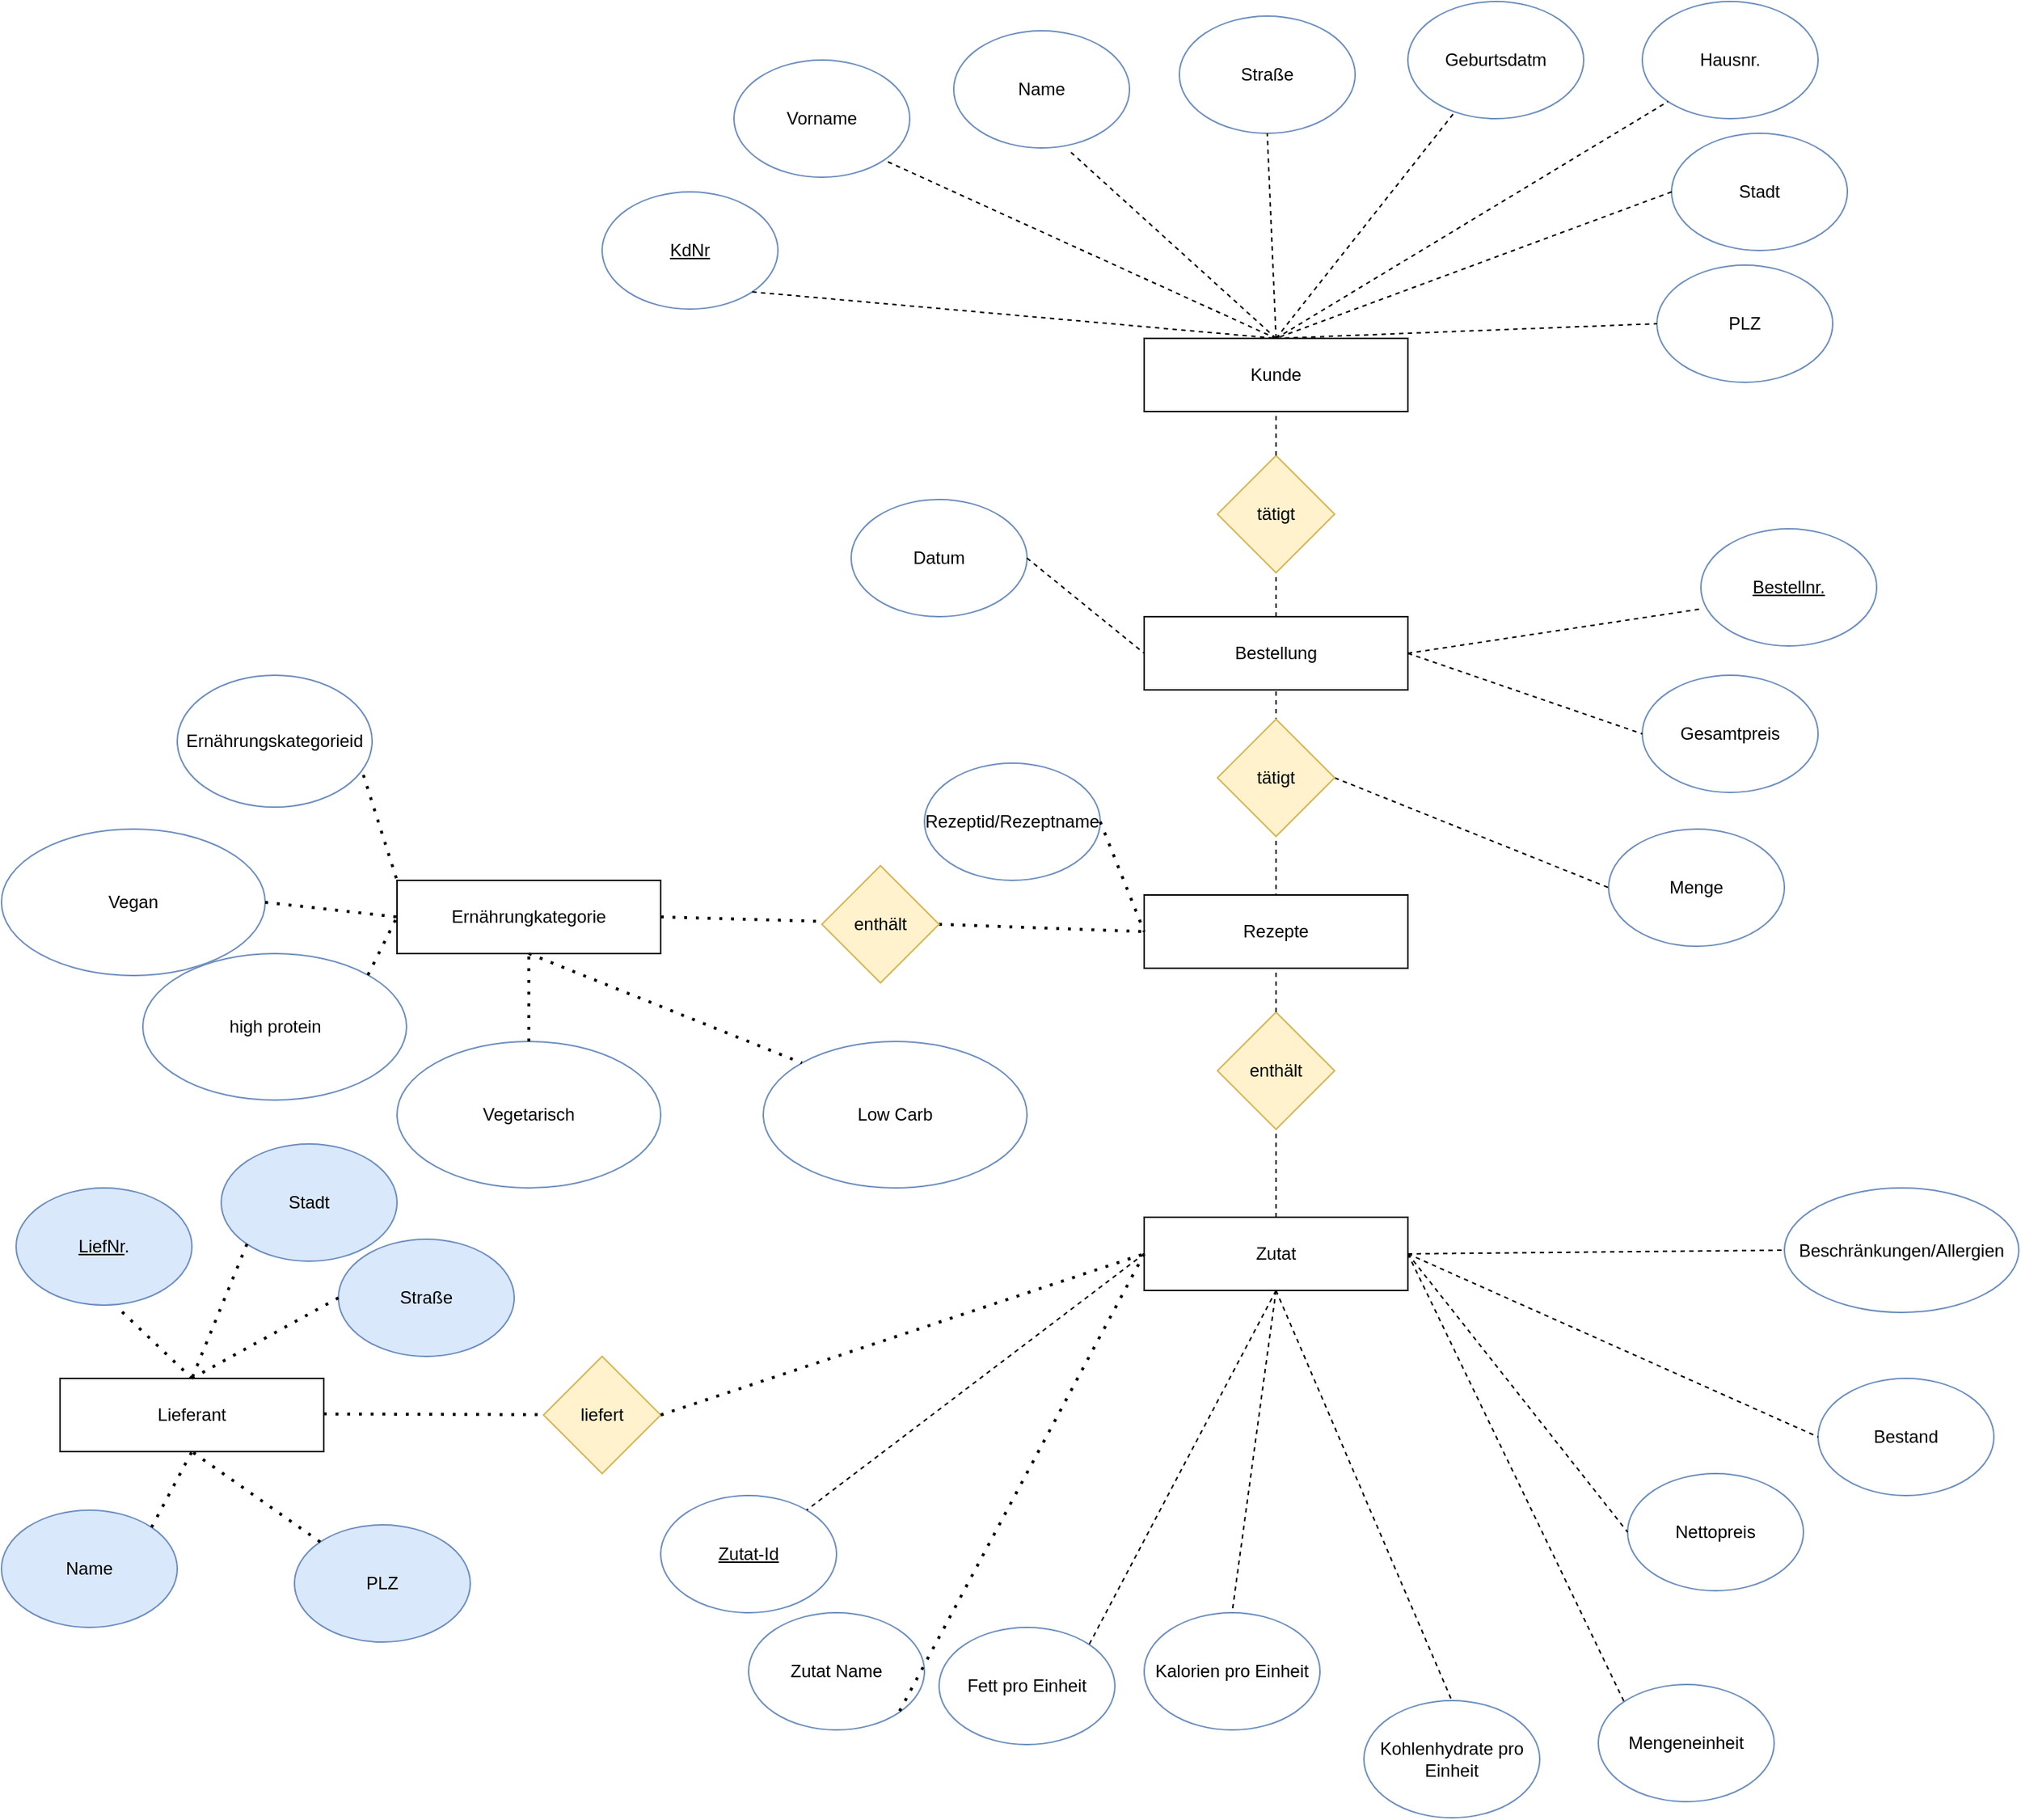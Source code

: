 <mxfile version="15.5.5" type="github">
  <diagram id="iYXTh_BV50-DcyyvD-VH" name="Page-1">
    <mxGraphModel dx="2530" dy="727" grid="1" gridSize="10" guides="1" tooltips="1" connect="1" arrows="1" fold="1" page="1" pageScale="1" pageWidth="827" pageHeight="1169" math="0" shadow="0">
      <root>
        <mxCell id="0" />
        <mxCell id="1" parent="0" />
        <mxCell id="gF4w-Wv8mVssBSiLtG0P-1" value="Kunde" style="rounded=0;whiteSpace=wrap;html=1;" parent="1" vertex="1">
          <mxGeometry x="390" y="250" width="180" height="50" as="geometry" />
        </mxCell>
        <mxCell id="gF4w-Wv8mVssBSiLtG0P-2" value="&lt;u&gt;KdNr&lt;/u&gt;" style="ellipse;whiteSpace=wrap;html=1;fillColor=none;strokeColor=#6c8ebf;" parent="1" vertex="1">
          <mxGeometry x="20" y="150" width="120" height="80" as="geometry" />
        </mxCell>
        <mxCell id="gF4w-Wv8mVssBSiLtG0P-3" value="" style="endArrow=none;dashed=1;html=1;rounded=0;entryX=0.5;entryY=0;entryDx=0;entryDy=0;exitX=1;exitY=1;exitDx=0;exitDy=0;" parent="1" source="gF4w-Wv8mVssBSiLtG0P-2" target="gF4w-Wv8mVssBSiLtG0P-1" edge="1">
          <mxGeometry width="50" height="50" relative="1" as="geometry">
            <mxPoint x="300" y="140" as="sourcePoint" />
            <mxPoint x="300" y="210" as="targetPoint" />
          </mxGeometry>
        </mxCell>
        <mxCell id="RwKmN7ryFgWnyT84SK3E-1" value="Vorname" style="ellipse;whiteSpace=wrap;html=1;fillColor=none;strokeColor=#6c8ebf;" parent="1" vertex="1">
          <mxGeometry x="110" y="60" width="120" height="80" as="geometry" />
        </mxCell>
        <mxCell id="RwKmN7ryFgWnyT84SK3E-2" value="Name" style="ellipse;whiteSpace=wrap;html=1;fillColor=none;strokeColor=#6c8ebf;" parent="1" vertex="1">
          <mxGeometry x="260" y="40" width="120" height="80" as="geometry" />
        </mxCell>
        <mxCell id="RwKmN7ryFgWnyT84SK3E-3" value="Straße" style="ellipse;whiteSpace=wrap;html=1;fillColor=none;strokeColor=#6c8ebf;" parent="1" vertex="1">
          <mxGeometry x="414" y="30" width="120" height="80" as="geometry" />
        </mxCell>
        <mxCell id="RwKmN7ryFgWnyT84SK3E-4" value="Geburtsdatm" style="ellipse;whiteSpace=wrap;html=1;fillColor=none;strokeColor=#6c8ebf;" parent="1" vertex="1">
          <mxGeometry x="570" y="20" width="120" height="80" as="geometry" />
        </mxCell>
        <mxCell id="RwKmN7ryFgWnyT84SK3E-5" value="Hausnr." style="ellipse;whiteSpace=wrap;html=1;fillColor=none;strokeColor=#6c8ebf;" parent="1" vertex="1">
          <mxGeometry x="730" y="20" width="120" height="80" as="geometry" />
        </mxCell>
        <mxCell id="RwKmN7ryFgWnyT84SK3E-6" value="PLZ" style="ellipse;whiteSpace=wrap;html=1;fillColor=none;strokeColor=#6c8ebf;" parent="1" vertex="1">
          <mxGeometry x="740" y="200" width="120" height="80" as="geometry" />
        </mxCell>
        <mxCell id="RwKmN7ryFgWnyT84SK3E-7" value="Stadt" style="ellipse;whiteSpace=wrap;html=1;fillColor=none;strokeColor=#6c8ebf;" parent="1" vertex="1">
          <mxGeometry x="750" y="110" width="120" height="80" as="geometry" />
        </mxCell>
        <mxCell id="RwKmN7ryFgWnyT84SK3E-8" value="" style="endArrow=none;dashed=1;html=1;rounded=0;entryX=1;entryY=1;entryDx=0;entryDy=0;exitX=0.5;exitY=0;exitDx=0;exitDy=0;" parent="1" source="gF4w-Wv8mVssBSiLtG0P-1" target="RwKmN7ryFgWnyT84SK3E-1" edge="1">
          <mxGeometry width="50" height="50" relative="1" as="geometry">
            <mxPoint x="400" y="220" as="sourcePoint" />
            <mxPoint x="450" y="170" as="targetPoint" />
          </mxGeometry>
        </mxCell>
        <mxCell id="RwKmN7ryFgWnyT84SK3E-9" value="" style="endArrow=none;dashed=1;html=1;rounded=0;entryX=0.652;entryY=1.017;entryDx=0;entryDy=0;exitX=0.5;exitY=0;exitDx=0;exitDy=0;entryPerimeter=0;" parent="1" source="gF4w-Wv8mVssBSiLtG0P-1" target="RwKmN7ryFgWnyT84SK3E-2" edge="1">
          <mxGeometry width="50" height="50" relative="1" as="geometry">
            <mxPoint x="537.57" y="221.72" as="sourcePoint" />
            <mxPoint x="339.996" y="110.004" as="targetPoint" />
          </mxGeometry>
        </mxCell>
        <mxCell id="RwKmN7ryFgWnyT84SK3E-10" value="" style="endArrow=none;dashed=1;html=1;rounded=0;entryX=0.5;entryY=1;entryDx=0;entryDy=0;exitX=0.5;exitY=0;exitDx=0;exitDy=0;" parent="1" source="gF4w-Wv8mVssBSiLtG0P-1" target="RwKmN7ryFgWnyT84SK3E-3" edge="1">
          <mxGeometry width="50" height="50" relative="1" as="geometry">
            <mxPoint x="470" y="230" as="sourcePoint" />
            <mxPoint x="272.426" y="158.284" as="targetPoint" />
          </mxGeometry>
        </mxCell>
        <mxCell id="RwKmN7ryFgWnyT84SK3E-11" value="" style="endArrow=none;dashed=1;html=1;rounded=0;exitX=0.5;exitY=0;exitDx=0;exitDy=0;" parent="1" source="gF4w-Wv8mVssBSiLtG0P-1" target="RwKmN7ryFgWnyT84SK3E-4" edge="1">
          <mxGeometry width="50" height="50" relative="1" as="geometry">
            <mxPoint x="510" y="250" as="sourcePoint" />
            <mxPoint x="282.426" y="168.284" as="targetPoint" />
          </mxGeometry>
        </mxCell>
        <mxCell id="RwKmN7ryFgWnyT84SK3E-12" value="" style="endArrow=none;dashed=1;html=1;rounded=0;entryX=0;entryY=1;entryDx=0;entryDy=0;" parent="1" target="RwKmN7ryFgWnyT84SK3E-5" edge="1">
          <mxGeometry width="50" height="50" relative="1" as="geometry">
            <mxPoint x="480" y="250" as="sourcePoint" />
            <mxPoint x="292.426" y="178.284" as="targetPoint" />
          </mxGeometry>
        </mxCell>
        <mxCell id="RwKmN7ryFgWnyT84SK3E-13" value="" style="endArrow=none;dashed=1;html=1;rounded=0;entryX=0.5;entryY=0;entryDx=0;entryDy=0;exitX=0;exitY=0.5;exitDx=0;exitDy=0;" parent="1" source="RwKmN7ryFgWnyT84SK3E-7" target="gF4w-Wv8mVssBSiLtG0P-1" edge="1">
          <mxGeometry width="50" height="50" relative="1" as="geometry">
            <mxPoint x="500" y="300" as="sourcePoint" />
            <mxPoint x="302.426" y="188.284" as="targetPoint" />
          </mxGeometry>
        </mxCell>
        <mxCell id="RwKmN7ryFgWnyT84SK3E-15" value="" style="endArrow=none;dashed=1;html=1;rounded=0;entryX=0;entryY=0.5;entryDx=0;entryDy=0;" parent="1" target="RwKmN7ryFgWnyT84SK3E-6" edge="1">
          <mxGeometry width="50" height="50" relative="1" as="geometry">
            <mxPoint x="480" y="250" as="sourcePoint" />
            <mxPoint x="490" y="180" as="targetPoint" />
          </mxGeometry>
        </mxCell>
        <mxCell id="RwKmN7ryFgWnyT84SK3E-18" value="tätigt" style="rhombus;whiteSpace=wrap;html=1;fillColor=#fff2cc;strokeColor=#d6b656;" parent="1" vertex="1">
          <mxGeometry x="440" y="330" width="80" height="80" as="geometry" />
        </mxCell>
        <mxCell id="RwKmN7ryFgWnyT84SK3E-20" value="" style="endArrow=none;dashed=1;html=1;rounded=0;entryX=0.5;entryY=1;entryDx=0;entryDy=0;exitX=0.5;exitY=0;exitDx=0;exitDy=0;" parent="1" source="RwKmN7ryFgWnyT84SK3E-18" target="gF4w-Wv8mVssBSiLtG0P-1" edge="1">
          <mxGeometry width="50" height="50" relative="1" as="geometry">
            <mxPoint x="400" y="360" as="sourcePoint" />
            <mxPoint x="450" y="310" as="targetPoint" />
          </mxGeometry>
        </mxCell>
        <mxCell id="RwKmN7ryFgWnyT84SK3E-22" value="Bestellung" style="rounded=0;whiteSpace=wrap;html=1;" parent="1" vertex="1">
          <mxGeometry x="390" y="440" width="180" height="50" as="geometry" />
        </mxCell>
        <mxCell id="RwKmN7ryFgWnyT84SK3E-23" value="Gesamtpreis" style="ellipse;whiteSpace=wrap;html=1;fillColor=none;strokeColor=#6c8ebf;" parent="1" vertex="1">
          <mxGeometry x="730" y="480" width="120" height="80" as="geometry" />
        </mxCell>
        <mxCell id="RwKmN7ryFgWnyT84SK3E-24" value="&lt;u&gt;Bestellnr.&lt;/u&gt;" style="ellipse;whiteSpace=wrap;html=1;fillColor=none;strokeColor=#6c8ebf;" parent="1" vertex="1">
          <mxGeometry x="770" y="380" width="120" height="80" as="geometry" />
        </mxCell>
        <mxCell id="RwKmN7ryFgWnyT84SK3E-25" value="Datum" style="ellipse;whiteSpace=wrap;html=1;fillColor=none;strokeColor=#6c8ebf;" parent="1" vertex="1">
          <mxGeometry x="190" y="360" width="120" height="80" as="geometry" />
        </mxCell>
        <mxCell id="RwKmN7ryFgWnyT84SK3E-26" value="" style="endArrow=none;dashed=1;html=1;rounded=0;entryX=0;entryY=0.5;entryDx=0;entryDy=0;exitX=1;exitY=0.5;exitDx=0;exitDy=0;" parent="1" source="RwKmN7ryFgWnyT84SK3E-25" target="RwKmN7ryFgWnyT84SK3E-22" edge="1">
          <mxGeometry width="50" height="50" relative="1" as="geometry">
            <mxPoint x="290" y="640" as="sourcePoint" />
            <mxPoint x="340" y="590" as="targetPoint" />
          </mxGeometry>
        </mxCell>
        <mxCell id="RwKmN7ryFgWnyT84SK3E-27" value="" style="endArrow=none;dashed=1;html=1;rounded=0;exitX=1;exitY=0.5;exitDx=0;exitDy=0;entryX=0.014;entryY=0.681;entryDx=0;entryDy=0;entryPerimeter=0;" parent="1" source="RwKmN7ryFgWnyT84SK3E-22" target="RwKmN7ryFgWnyT84SK3E-24" edge="1">
          <mxGeometry width="50" height="50" relative="1" as="geometry">
            <mxPoint x="620" y="560" as="sourcePoint" />
            <mxPoint x="670" y="510" as="targetPoint" />
          </mxGeometry>
        </mxCell>
        <mxCell id="RwKmN7ryFgWnyT84SK3E-28" value="" style="endArrow=none;dashed=1;html=1;rounded=0;exitX=1;exitY=0.5;exitDx=0;exitDy=0;entryX=0;entryY=0.5;entryDx=0;entryDy=0;" parent="1" source="RwKmN7ryFgWnyT84SK3E-22" target="RwKmN7ryFgWnyT84SK3E-23" edge="1">
          <mxGeometry width="50" height="50" relative="1" as="geometry">
            <mxPoint x="620" y="650" as="sourcePoint" />
            <mxPoint x="670" y="600" as="targetPoint" />
          </mxGeometry>
        </mxCell>
        <mxCell id="RwKmN7ryFgWnyT84SK3E-29" value="" style="endArrow=none;dashed=1;html=1;rounded=0;entryX=0.5;entryY=1;entryDx=0;entryDy=0;exitX=0.5;exitY=0;exitDx=0;exitDy=0;" parent="1" source="RwKmN7ryFgWnyT84SK3E-22" target="RwKmN7ryFgWnyT84SK3E-18" edge="1">
          <mxGeometry width="50" height="50" relative="1" as="geometry">
            <mxPoint x="460" y="520" as="sourcePoint" />
            <mxPoint x="510" y="470" as="targetPoint" />
          </mxGeometry>
        </mxCell>
        <mxCell id="RwKmN7ryFgWnyT84SK3E-31" value="enthält" style="rhombus;whiteSpace=wrap;html=1;fillColor=#fff2cc;strokeColor=#d6b656;" parent="1" vertex="1">
          <mxGeometry x="440" y="710" width="80" height="80" as="geometry" />
        </mxCell>
        <mxCell id="RwKmN7ryFgWnyT84SK3E-33" value="Menge" style="ellipse;whiteSpace=wrap;html=1;fillColor=none;strokeColor=#6c8ebf;" parent="1" vertex="1">
          <mxGeometry x="707" y="585" width="120" height="80" as="geometry" />
        </mxCell>
        <mxCell id="RwKmN7ryFgWnyT84SK3E-34" value="" style="endArrow=none;dashed=1;html=1;rounded=0;exitX=1;exitY=0.5;exitDx=0;exitDy=0;entryX=0;entryY=0.5;entryDx=0;entryDy=0;" parent="1" source="3o8ierWcC-Uhl643SZl8-1" target="RwKmN7ryFgWnyT84SK3E-33" edge="1">
          <mxGeometry width="50" height="50" relative="1" as="geometry">
            <mxPoint x="590" y="770" as="sourcePoint" />
            <mxPoint x="640" y="720" as="targetPoint" />
          </mxGeometry>
        </mxCell>
        <mxCell id="RwKmN7ryFgWnyT84SK3E-35" value="" style="endArrow=none;dashed=1;html=1;rounded=0;entryX=0.5;entryY=1;entryDx=0;entryDy=0;exitX=0.5;exitY=0;exitDx=0;exitDy=0;" parent="1" source="RwKmN7ryFgWnyT84SK3E-31" target="RwKmN7ryFgWnyT84SK3E-22" edge="1">
          <mxGeometry width="50" height="50" relative="1" as="geometry">
            <mxPoint x="450" y="670" as="sourcePoint" />
            <mxPoint x="500" y="620" as="targetPoint" />
          </mxGeometry>
        </mxCell>
        <mxCell id="RwKmN7ryFgWnyT84SK3E-36" value="Zutat" style="rounded=0;whiteSpace=wrap;html=1;" parent="1" vertex="1">
          <mxGeometry x="390" y="850" width="180" height="50" as="geometry" />
        </mxCell>
        <mxCell id="RwKmN7ryFgWnyT84SK3E-37" value="" style="endArrow=none;dashed=1;html=1;rounded=0;entryX=0.5;entryY=1;entryDx=0;entryDy=0;exitX=0.5;exitY=0;exitDx=0;exitDy=0;" parent="1" source="RwKmN7ryFgWnyT84SK3E-36" target="RwKmN7ryFgWnyT84SK3E-31" edge="1">
          <mxGeometry width="50" height="50" relative="1" as="geometry">
            <mxPoint x="360" y="830" as="sourcePoint" />
            <mxPoint x="410" y="780" as="targetPoint" />
          </mxGeometry>
        </mxCell>
        <mxCell id="RwKmN7ryFgWnyT84SK3E-38" value="Bestand&lt;span style=&quot;color: rgba(0 , 0 , 0 , 0) ; font-family: monospace ; font-size: 0px&quot;&gt;%3CmxGraphModel%3E%3Croot%3E%3CmxCell%20id%3D%220%22%2F%3E%3CmxCell%20id%3D%221%22%20parent%3D%220%22%2F%3E%3CmxCell%20id%3D%222%22%20value%3D%22Menge%22%20style%3D%22ellipse%3BwhiteSpace%3Dwrap%3Bhtml%3D1%3B%22%20vertex%3D%221%22%20parent%3D%221%22%3E%3CmxGeometry%20x%3D%22690%22%20y%3D%22660%22%20width%3D%22120%22%20height%3D%2280%22%20as%3D%22geometry%22%2F%3E%3C%2FmxCell%3E%3C%2Froot%3E%3C%2FmxGraphModel%3E&lt;/span&gt;&lt;span style=&quot;color: rgba(0 , 0 , 0 , 0) ; font-family: monospace ; font-size: 0px&quot;&gt;%3CmxGraphModel%3E%3Croot%3E%3CmxCell%20id%3D%220%22%2F%3E%3CmxCell%20id%3D%221%22%20parent%3D%220%22%2F%3E%3CmxCell%20id%3D%222%22%20value%3D%22Menge%22%20style%3D%22ellipse%3BwhiteSpace%3Dwrap%3Bhtml%3D1%3B%22%20vertex%3D%221%22%20parent%3D%221%22%3E%3CmxGeometry%20x%3D%22690%22%20y%3D%22660%22%20width%3D%22120%22%20height%3D%2280%22%20as%3D%22geometry%22%2F%3E%3C%2FmxCell%3E%3C%2Froot%3E%3C%2FmxGraphModel%3E&lt;/span&gt;" style="ellipse;whiteSpace=wrap;html=1;fillColor=none;strokeColor=#6c8ebf;" parent="1" vertex="1">
          <mxGeometry x="850" y="960" width="120" height="80" as="geometry" />
        </mxCell>
        <mxCell id="RwKmN7ryFgWnyT84SK3E-39" value="Nettopreis&lt;span style=&quot;color: rgba(0 , 0 , 0 , 0) ; font-family: monospace ; font-size: 0px&quot;&gt;%3CmxGraphModel%3E%3Croot%3E%3CmxCell%20id%3D%220%22%2F%3E%3CmxCell%20id%3D%221%22%20parent%3D%220%22%2F%3E%3CmxCell%20id%3D%222%22%20value%3D%22Menge%22%20style%3D%22ellipse%3BwhiteSpace%3Dwrap%3Bhtml%3D1%3B%22%20vertex%3D%221%22%20parent%3D%221%22%3E%3CmxGeometry%20x%3D%22690%22%20y%3D%22660%22%20width%3D%22120%22%20height%3D%2280%22%20as%3D%22geometry%22%2F%3E%3C%2FmxCell%3E%3C%2Froot%3E%3C%2FmxGraphModel%3E&lt;/span&gt;" style="ellipse;whiteSpace=wrap;html=1;fillColor=none;strokeColor=#6c8ebf;" parent="1" vertex="1">
          <mxGeometry x="720" y="1025" width="120" height="80" as="geometry" />
        </mxCell>
        <mxCell id="RwKmN7ryFgWnyT84SK3E-40" value="Mengeneinheit" style="ellipse;whiteSpace=wrap;html=1;fillColor=none;strokeColor=#6c8ebf;" parent="1" vertex="1">
          <mxGeometry x="700" y="1169" width="120" height="80" as="geometry" />
        </mxCell>
        <mxCell id="RwKmN7ryFgWnyT84SK3E-41" value="Kohlenhydrate pro Einheit" style="ellipse;whiteSpace=wrap;html=1;fillColor=none;strokeColor=#6c8ebf;" parent="1" vertex="1">
          <mxGeometry x="540" y="1180" width="120" height="80" as="geometry" />
        </mxCell>
        <mxCell id="RwKmN7ryFgWnyT84SK3E-42" value="Kalorien pro Einheit" style="ellipse;whiteSpace=wrap;html=1;fillColor=none;strokeColor=#6c8ebf;" parent="1" vertex="1">
          <mxGeometry x="390" y="1120" width="120" height="80" as="geometry" />
        </mxCell>
        <mxCell id="RwKmN7ryFgWnyT84SK3E-43" value="Fett pro Einheit" style="ellipse;whiteSpace=wrap;html=1;fillColor=none;strokeColor=#6c8ebf;" parent="1" vertex="1">
          <mxGeometry x="250" y="1130" width="120" height="80" as="geometry" />
        </mxCell>
        <mxCell id="RwKmN7ryFgWnyT84SK3E-44" value="Zutat Name" style="ellipse;whiteSpace=wrap;html=1;fillColor=none;strokeColor=#6c8ebf;" parent="1" vertex="1">
          <mxGeometry x="120" y="1120" width="120" height="80" as="geometry" />
        </mxCell>
        <mxCell id="RwKmN7ryFgWnyT84SK3E-45" value="&lt;u&gt;Zutat-Id&lt;/u&gt;" style="ellipse;whiteSpace=wrap;html=1;fillColor=none;strokeColor=#6c8ebf;" parent="1" vertex="1">
          <mxGeometry x="60" y="1040" width="120" height="80" as="geometry" />
        </mxCell>
        <mxCell id="oI25mclYty0E_CSdDh5p-1" value="" style="endArrow=none;dashed=1;html=1;rounded=0;exitX=1;exitY=0.5;exitDx=0;exitDy=0;entryX=0;entryY=0.5;entryDx=0;entryDy=0;" parent="1" source="RwKmN7ryFgWnyT84SK3E-36" target="RwKmN7ryFgWnyT84SK3E-38" edge="1">
          <mxGeometry width="50" height="50" relative="1" as="geometry">
            <mxPoint x="530" y="760" as="sourcePoint" />
            <mxPoint x="700" y="760" as="targetPoint" />
          </mxGeometry>
        </mxCell>
        <mxCell id="oI25mclYty0E_CSdDh5p-2" value="" style="endArrow=none;dashed=1;html=1;rounded=0;exitX=1;exitY=0.5;exitDx=0;exitDy=0;entryX=0;entryY=0.5;entryDx=0;entryDy=0;" parent="1" source="RwKmN7ryFgWnyT84SK3E-36" target="RwKmN7ryFgWnyT84SK3E-39" edge="1">
          <mxGeometry width="50" height="50" relative="1" as="geometry">
            <mxPoint x="580" y="885" as="sourcePoint" />
            <mxPoint x="700" y="885" as="targetPoint" />
          </mxGeometry>
        </mxCell>
        <mxCell id="oI25mclYty0E_CSdDh5p-3" value="" style="endArrow=none;dashed=1;html=1;rounded=0;exitX=1;exitY=0.5;exitDx=0;exitDy=0;entryX=0;entryY=0;entryDx=0;entryDy=0;" parent="1" source="RwKmN7ryFgWnyT84SK3E-36" target="RwKmN7ryFgWnyT84SK3E-40" edge="1">
          <mxGeometry width="50" height="50" relative="1" as="geometry">
            <mxPoint x="590" y="895" as="sourcePoint" />
            <mxPoint x="710" y="895" as="targetPoint" />
          </mxGeometry>
        </mxCell>
        <mxCell id="oI25mclYty0E_CSdDh5p-4" value="" style="endArrow=none;dashed=1;html=1;rounded=0;entryX=0.5;entryY=0;entryDx=0;entryDy=0;" parent="1" target="RwKmN7ryFgWnyT84SK3E-41" edge="1">
          <mxGeometry width="50" height="50" relative="1" as="geometry">
            <mxPoint x="480" y="900" as="sourcePoint" />
            <mxPoint x="590" y="1060" as="targetPoint" />
          </mxGeometry>
        </mxCell>
        <mxCell id="oI25mclYty0E_CSdDh5p-5" value="" style="endArrow=none;dashed=1;html=1;dashPattern=1 3;strokeWidth=2;rounded=0;entryX=1;entryY=1;entryDx=0;entryDy=0;exitX=0;exitY=0.5;exitDx=0;exitDy=0;" parent="1" source="RwKmN7ryFgWnyT84SK3E-36" target="RwKmN7ryFgWnyT84SK3E-44" edge="1">
          <mxGeometry width="50" height="50" relative="1" as="geometry">
            <mxPoint x="330" y="860" as="sourcePoint" />
            <mxPoint x="380" y="810" as="targetPoint" />
          </mxGeometry>
        </mxCell>
        <mxCell id="oI25mclYty0E_CSdDh5p-6" value="" style="endArrow=none;dashed=1;html=1;rounded=0;exitX=0;exitY=0.5;exitDx=0;exitDy=0;" parent="1" source="RwKmN7ryFgWnyT84SK3E-36" target="RwKmN7ryFgWnyT84SK3E-45" edge="1">
          <mxGeometry width="50" height="50" relative="1" as="geometry">
            <mxPoint x="610" y="915" as="sourcePoint" />
            <mxPoint x="730" y="915" as="targetPoint" />
          </mxGeometry>
        </mxCell>
        <mxCell id="oI25mclYty0E_CSdDh5p-7" value="" style="endArrow=none;dashed=1;html=1;rounded=0;exitX=0.5;exitY=1;exitDx=0;exitDy=0;entryX=0.5;entryY=0;entryDx=0;entryDy=0;" parent="1" source="RwKmN7ryFgWnyT84SK3E-36" target="RwKmN7ryFgWnyT84SK3E-42" edge="1">
          <mxGeometry width="50" height="50" relative="1" as="geometry">
            <mxPoint x="620" y="925" as="sourcePoint" />
            <mxPoint x="480" y="1070" as="targetPoint" />
            <Array as="points" />
          </mxGeometry>
        </mxCell>
        <mxCell id="oI25mclYty0E_CSdDh5p-8" value="" style="endArrow=none;dashed=1;html=1;rounded=0;exitX=0.5;exitY=1;exitDx=0;exitDy=0;entryX=1;entryY=0;entryDx=0;entryDy=0;" parent="1" source="RwKmN7ryFgWnyT84SK3E-36" target="RwKmN7ryFgWnyT84SK3E-43" edge="1">
          <mxGeometry width="50" height="50" relative="1" as="geometry">
            <mxPoint x="630" y="935" as="sourcePoint" />
            <mxPoint x="750" y="935" as="targetPoint" />
          </mxGeometry>
        </mxCell>
        <mxCell id="oI25mclYty0E_CSdDh5p-9" value="Lieferant" style="rounded=0;whiteSpace=wrap;html=1;" parent="1" vertex="1">
          <mxGeometry x="-350" y="960" width="180" height="50" as="geometry" />
        </mxCell>
        <mxCell id="oI25mclYty0E_CSdDh5p-11" value="&lt;u&gt;LiefNr&lt;/u&gt;." style="ellipse;whiteSpace=wrap;html=1;fillColor=#dae8fc;strokeColor=#6c8ebf;" parent="1" vertex="1">
          <mxGeometry x="-380" y="830" width="120" height="80" as="geometry" />
        </mxCell>
        <mxCell id="oI25mclYty0E_CSdDh5p-12" value="Name" style="ellipse;whiteSpace=wrap;html=1;fillColor=#dae8fc;strokeColor=#6c8ebf;" parent="1" vertex="1">
          <mxGeometry x="-390" y="1050" width="120" height="80" as="geometry" />
        </mxCell>
        <mxCell id="oI25mclYty0E_CSdDh5p-13" value="PLZ" style="ellipse;whiteSpace=wrap;html=1;fillColor=#dae8fc;strokeColor=#6c8ebf;" parent="1" vertex="1">
          <mxGeometry x="-190" y="1060" width="120" height="80" as="geometry" />
        </mxCell>
        <mxCell id="oI25mclYty0E_CSdDh5p-15" value="Straße" style="ellipse;whiteSpace=wrap;html=1;fillColor=#dae8fc;strokeColor=#6c8ebf;" parent="1" vertex="1">
          <mxGeometry x="-160" y="865" width="120" height="80" as="geometry" />
        </mxCell>
        <mxCell id="oI25mclYty0E_CSdDh5p-16" value="Stadt" style="ellipse;whiteSpace=wrap;html=1;fillColor=#dae8fc;strokeColor=#6c8ebf;" parent="1" vertex="1">
          <mxGeometry x="-240" y="800" width="120" height="80" as="geometry" />
        </mxCell>
        <mxCell id="oI25mclYty0E_CSdDh5p-17" value="liefert" style="rhombus;whiteSpace=wrap;html=1;fillColor=#fff2cc;strokeColor=#d6b656;" parent="1" vertex="1">
          <mxGeometry x="-20" y="945" width="80" height="80" as="geometry" />
        </mxCell>
        <mxCell id="oI25mclYty0E_CSdDh5p-18" value="" style="endArrow=none;dashed=1;html=1;dashPattern=1 3;strokeWidth=2;rounded=0;entryX=0;entryY=0.5;entryDx=0;entryDy=0;exitX=1;exitY=0.5;exitDx=0;exitDy=0;" parent="1" source="oI25mclYty0E_CSdDh5p-17" target="RwKmN7ryFgWnyT84SK3E-36" edge="1">
          <mxGeometry width="50" height="50" relative="1" as="geometry">
            <mxPoint x="210" y="875" as="sourcePoint" />
            <mxPoint x="320" y="870" as="targetPoint" />
          </mxGeometry>
        </mxCell>
        <mxCell id="oI25mclYty0E_CSdDh5p-19" value="" style="endArrow=none;dashed=1;html=1;dashPattern=1 3;strokeWidth=2;rounded=0;exitX=1;exitY=0.5;exitDx=0;exitDy=0;" parent="1" edge="1">
          <mxGeometry width="50" height="50" relative="1" as="geometry">
            <mxPoint x="-170" y="984.29" as="sourcePoint" />
            <mxPoint x="-20" y="984.79" as="targetPoint" />
          </mxGeometry>
        </mxCell>
        <mxCell id="oI25mclYty0E_CSdDh5p-20" value="" style="endArrow=none;dashed=1;html=1;dashPattern=1 3;strokeWidth=2;rounded=0;exitX=0.603;exitY=1.058;exitDx=0;exitDy=0;exitPerimeter=0;entryX=0.5;entryY=0;entryDx=0;entryDy=0;" parent="1" source="oI25mclYty0E_CSdDh5p-11" target="oI25mclYty0E_CSdDh5p-9" edge="1">
          <mxGeometry width="50" height="50" relative="1" as="geometry">
            <mxPoint x="-300" y="970" as="sourcePoint" />
            <mxPoint x="-250" y="920" as="targetPoint" />
          </mxGeometry>
        </mxCell>
        <mxCell id="oI25mclYty0E_CSdDh5p-21" value="" style="endArrow=none;dashed=1;html=1;dashPattern=1 3;strokeWidth=2;rounded=0;exitX=0;exitY=1;exitDx=0;exitDy=0;entryX=0.5;entryY=0;entryDx=0;entryDy=0;" parent="1" source="oI25mclYty0E_CSdDh5p-16" target="oI25mclYty0E_CSdDh5p-9" edge="1">
          <mxGeometry width="50" height="50" relative="1" as="geometry">
            <mxPoint x="-297.64" y="924.64" as="sourcePoint" />
            <mxPoint x="-250" y="960" as="targetPoint" />
          </mxGeometry>
        </mxCell>
        <mxCell id="oI25mclYty0E_CSdDh5p-22" value="" style="endArrow=none;dashed=1;html=1;dashPattern=1 3;strokeWidth=2;rounded=0;exitX=0;exitY=0.5;exitDx=0;exitDy=0;entryX=0.5;entryY=0;entryDx=0;entryDy=0;" parent="1" source="oI25mclYty0E_CSdDh5p-15" target="oI25mclYty0E_CSdDh5p-9" edge="1">
          <mxGeometry width="50" height="50" relative="1" as="geometry">
            <mxPoint x="-212.426" y="878.284" as="sourcePoint" />
            <mxPoint x="-250" y="970" as="targetPoint" />
          </mxGeometry>
        </mxCell>
        <mxCell id="oI25mclYty0E_CSdDh5p-23" value="" style="endArrow=none;dashed=1;html=1;dashPattern=1 3;strokeWidth=2;rounded=0;exitX=0;exitY=0;exitDx=0;exitDy=0;entryX=0.5;entryY=1;entryDx=0;entryDy=0;" parent="1" source="oI25mclYty0E_CSdDh5p-13" target="oI25mclYty0E_CSdDh5p-9" edge="1">
          <mxGeometry width="50" height="50" relative="1" as="geometry">
            <mxPoint x="-150" y="915" as="sourcePoint" />
            <mxPoint x="-250" y="970" as="targetPoint" />
          </mxGeometry>
        </mxCell>
        <mxCell id="oI25mclYty0E_CSdDh5p-24" value="" style="endArrow=none;dashed=1;html=1;dashPattern=1 3;strokeWidth=2;rounded=0;exitX=1;exitY=0;exitDx=0;exitDy=0;" parent="1" source="oI25mclYty0E_CSdDh5p-12" edge="1">
          <mxGeometry width="50" height="50" relative="1" as="geometry">
            <mxPoint x="-162.426" y="1081.716" as="sourcePoint" />
            <mxPoint x="-260" y="1010" as="targetPoint" />
          </mxGeometry>
        </mxCell>
        <mxCell id="oI25mclYty0E_CSdDh5p-29" value="Rezepte" style="rounded=0;whiteSpace=wrap;html=1;" parent="1" vertex="1">
          <mxGeometry x="390" y="630" width="180" height="50" as="geometry" />
        </mxCell>
        <mxCell id="oI25mclYty0E_CSdDh5p-31" value="Rezeptid/Rezeptname" style="ellipse;whiteSpace=wrap;html=1;fillColor=none;strokeColor=#6c8ebf;" parent="1" vertex="1">
          <mxGeometry x="240" y="540" width="120" height="80" as="geometry" />
        </mxCell>
        <mxCell id="3o8ierWcC-Uhl643SZl8-1" value="tätigt" style="rhombus;whiteSpace=wrap;html=1;fillColor=#fff2cc;strokeColor=#d6b656;" parent="1" vertex="1">
          <mxGeometry x="440" y="510" width="80" height="80" as="geometry" />
        </mxCell>
        <mxCell id="3o8ierWcC-Uhl643SZl8-5" value="Ernährungkategorie" style="rounded=0;whiteSpace=wrap;html=1;" parent="1" vertex="1">
          <mxGeometry x="-120" y="620" width="180" height="50" as="geometry" />
        </mxCell>
        <mxCell id="3o8ierWcC-Uhl643SZl8-6" value="Ernährungskategorieid" style="ellipse;whiteSpace=wrap;html=1;fillColor=none;strokeColor=#6c8ebf;" parent="1" vertex="1">
          <mxGeometry x="-270" y="480" width="133" height="90" as="geometry" />
        </mxCell>
        <mxCell id="3o8ierWcC-Uhl643SZl8-9" value="" style="endArrow=none;dashed=1;html=1;dashPattern=1 3;strokeWidth=2;rounded=0;entryX=0;entryY=0.5;entryDx=0;entryDy=0;exitX=1;exitY=0.5;exitDx=0;exitDy=0;" parent="1" source="oI25mclYty0E_CSdDh5p-31" target="oI25mclYty0E_CSdDh5p-29" edge="1">
          <mxGeometry width="50" height="50" relative="1" as="geometry">
            <mxPoint x="350" y="740" as="sourcePoint" />
            <mxPoint x="400" y="665" as="targetPoint" />
          </mxGeometry>
        </mxCell>
        <mxCell id="3o8ierWcC-Uhl643SZl8-11" value="" style="endArrow=none;dashed=1;html=1;dashPattern=1 3;strokeWidth=2;rounded=0;entryX=0;entryY=0.5;entryDx=0;entryDy=0;exitX=1;exitY=0.5;exitDx=0;exitDy=0;" parent="1" source="3o8ierWcC-Uhl643SZl8-12" target="oI25mclYty0E_CSdDh5p-29" edge="1">
          <mxGeometry width="50" height="50" relative="1" as="geometry">
            <mxPoint x="320" y="655" as="sourcePoint" />
            <mxPoint x="420" y="685" as="targetPoint" />
          </mxGeometry>
        </mxCell>
        <mxCell id="3o8ierWcC-Uhl643SZl8-12" value="enthält" style="rhombus;whiteSpace=wrap;html=1;fillColor=#fff2cc;strokeColor=#d6b656;" parent="1" vertex="1">
          <mxGeometry x="170" y="610" width="80" height="80" as="geometry" />
        </mxCell>
        <mxCell id="3o8ierWcC-Uhl643SZl8-14" value="" style="endArrow=none;dashed=1;html=1;dashPattern=1 3;strokeWidth=2;rounded=0;exitX=1;exitY=0.5;exitDx=0;exitDy=0;" parent="1" source="3o8ierWcC-Uhl643SZl8-5" edge="1">
          <mxGeometry width="50" height="50" relative="1" as="geometry">
            <mxPoint x="110" y="647.5" as="sourcePoint" />
            <mxPoint x="170" y="648" as="targetPoint" />
          </mxGeometry>
        </mxCell>
        <mxCell id="3o8ierWcC-Uhl643SZl8-15" value="" style="endArrow=none;dashed=1;html=1;dashPattern=1 3;strokeWidth=2;rounded=0;exitX=0.955;exitY=0.756;exitDx=0;exitDy=0;exitPerimeter=0;entryX=0;entryY=0;entryDx=0;entryDy=0;" parent="1" source="3o8ierWcC-Uhl643SZl8-6" target="3o8ierWcC-Uhl643SZl8-5" edge="1">
          <mxGeometry width="50" height="50" relative="1" as="geometry">
            <mxPoint x="-100" y="557" as="sourcePoint" />
            <mxPoint x="10" y="560" as="targetPoint" />
          </mxGeometry>
        </mxCell>
        <mxCell id="lAoiAKrzLgGpEjyM6EpF-1" value="Beschränkungen/Allergien" style="ellipse;whiteSpace=wrap;html=1;fillColor=none;strokeColor=#6c8ebf;" parent="1" vertex="1">
          <mxGeometry x="827" y="830" width="160" height="85" as="geometry" />
        </mxCell>
        <mxCell id="lAoiAKrzLgGpEjyM6EpF-2" value="" style="endArrow=none;dashed=1;html=1;rounded=0;exitX=1;exitY=0.5;exitDx=0;exitDy=0;entryX=0;entryY=0.5;entryDx=0;entryDy=0;" parent="1" source="RwKmN7ryFgWnyT84SK3E-36" target="lAoiAKrzLgGpEjyM6EpF-1" edge="1">
          <mxGeometry width="50" height="50" relative="1" as="geometry">
            <mxPoint x="610" y="860" as="sourcePoint" />
            <mxPoint x="890" y="985" as="targetPoint" />
          </mxGeometry>
        </mxCell>
        <mxCell id="lAoiAKrzLgGpEjyM6EpF-3" value="Vegan&lt;span style=&quot;color: rgba(0 , 0 , 0 , 0) ; font-family: monospace ; font-size: 0px&quot;&gt;%3CmxGraphModel%3E%3Croot%3E%3CmxCell%20id%3D%220%22%2F%3E%3CmxCell%20id%3D%221%22%20parent%3D%220%22%2F%3E%3CmxCell%20id%3D%222%22%20value%3D%22Ern%C3%A4hrungskategorienname%22%20style%3D%22ellipse%3BwhiteSpace%3Dwrap%3Bhtml%3D1%3BfillColor%3Dnone%3BstrokeColor%3D%236c8ebf%3B%22%20vertex%3D%221%22%20parent%3D%221%22%3E%3CmxGeometry%20x%3D%22-60%22%20y%3D%22470%22%20width%3D%22180%22%20height%3D%22100%22%20as%3D%22geometry%22%2F%3E%3C%2FmxCell%3E%3C%2Froot%3E%3C%2FmxGraphModel%3E&lt;/span&gt;" style="ellipse;whiteSpace=wrap;html=1;fillColor=none;strokeColor=#6c8ebf;" parent="1" vertex="1">
          <mxGeometry x="-390" y="585" width="180" height="100" as="geometry" />
        </mxCell>
        <mxCell id="lAoiAKrzLgGpEjyM6EpF-4" value="Vegetarisch" style="ellipse;whiteSpace=wrap;html=1;fillColor=none;strokeColor=#6c8ebf;" parent="1" vertex="1">
          <mxGeometry x="-120" y="730" width="180" height="100" as="geometry" />
        </mxCell>
        <mxCell id="lAoiAKrzLgGpEjyM6EpF-5" value="Low Carb" style="ellipse;whiteSpace=wrap;html=1;fillColor=none;strokeColor=#6c8ebf;" parent="1" vertex="1">
          <mxGeometry x="130" y="730" width="180" height="100" as="geometry" />
        </mxCell>
        <mxCell id="lAoiAKrzLgGpEjyM6EpF-6" value="high protein" style="ellipse;whiteSpace=wrap;html=1;fillColor=none;strokeColor=#6c8ebf;" parent="1" vertex="1">
          <mxGeometry x="-293.5" y="670" width="180" height="100" as="geometry" />
        </mxCell>
        <mxCell id="lAoiAKrzLgGpEjyM6EpF-7" value="" style="endArrow=none;dashed=1;html=1;dashPattern=1 3;strokeWidth=2;rounded=0;exitX=1;exitY=0.5;exitDx=0;exitDy=0;entryX=0;entryY=0.5;entryDx=0;entryDy=0;" parent="1" source="lAoiAKrzLgGpEjyM6EpF-3" target="3o8ierWcC-Uhl643SZl8-5" edge="1">
          <mxGeometry width="50" height="50" relative="1" as="geometry">
            <mxPoint x="-132.985" y="558.04" as="sourcePoint" />
            <mxPoint x="-110" y="630" as="targetPoint" />
          </mxGeometry>
        </mxCell>
        <mxCell id="lAoiAKrzLgGpEjyM6EpF-8" value="" style="endArrow=none;dashed=1;html=1;dashPattern=1 3;strokeWidth=2;rounded=0;exitX=1;exitY=0;exitDx=0;exitDy=0;entryX=0;entryY=0.5;entryDx=0;entryDy=0;" parent="1" source="lAoiAKrzLgGpEjyM6EpF-6" target="3o8ierWcC-Uhl643SZl8-5" edge="1">
          <mxGeometry width="50" height="50" relative="1" as="geometry">
            <mxPoint x="-122.985" y="568.04" as="sourcePoint" />
            <mxPoint x="-100" y="640" as="targetPoint" />
          </mxGeometry>
        </mxCell>
        <mxCell id="lAoiAKrzLgGpEjyM6EpF-9" value="" style="endArrow=none;dashed=1;html=1;dashPattern=1 3;strokeWidth=2;rounded=0;exitX=0.5;exitY=0;exitDx=0;exitDy=0;entryX=0.5;entryY=1;entryDx=0;entryDy=0;" parent="1" source="lAoiAKrzLgGpEjyM6EpF-4" target="3o8ierWcC-Uhl643SZl8-5" edge="1">
          <mxGeometry width="50" height="50" relative="1" as="geometry">
            <mxPoint x="-112.985" y="578.04" as="sourcePoint" />
            <mxPoint x="-30" y="680" as="targetPoint" />
          </mxGeometry>
        </mxCell>
        <mxCell id="lAoiAKrzLgGpEjyM6EpF-10" value="" style="endArrow=none;dashed=1;html=1;dashPattern=1 3;strokeWidth=2;rounded=0;exitX=0.5;exitY=1;exitDx=0;exitDy=0;entryX=0;entryY=0;entryDx=0;entryDy=0;" parent="1" source="3o8ierWcC-Uhl643SZl8-5" target="lAoiAKrzLgGpEjyM6EpF-5" edge="1">
          <mxGeometry width="50" height="50" relative="1" as="geometry">
            <mxPoint x="-102.985" y="588.04" as="sourcePoint" />
            <mxPoint x="-80" y="660" as="targetPoint" />
          </mxGeometry>
        </mxCell>
      </root>
    </mxGraphModel>
  </diagram>
</mxfile>
